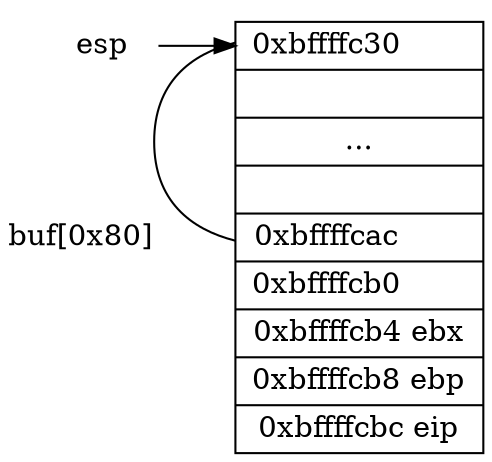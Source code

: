 digraph level1_stack{
    graph [
        rankdir = "LR"
    ];
    edge [
    ];
    /*
    subgraph stack_0 {
        style=filled;
        color=lightgrey;
        "s0_stack" [
            label = "
                0xbffffcb8 &nbsp;&nbsp;&nbsp;&nbsp;&nbsp; |
                <esp> 0xbffffcbc eip|
                <origin> 0xbffffcc0&nbsp;&nbsp;&nbsp;&nbsp;&nbsp;&nbsp;|..."
            shape = "record"
            labeljust = "l"
        ];
        "s0_esp" [
            label = "esp"
            shape = "plaintext"
        ];
        "s0_origin" [
            label = "调用前堆栈"
            shape = "plaintext"
        ];
        "s0_origin" -> "s0_stack":origin
        "s0_esp" -> "s0_stack":esp
    };
    */
    /*
    subgraph stack_1 {
        style=filled;
        color=lightgrey;
        "s1_stack" [
            label = "
                <esp> 0xbffffc2c &nbsp;&nbsp;&nbsp;&nbsp;&nbsp;|
                0xbffffc30 &nbsp;&nbsp;&nbsp;&nbsp;&nbsp;&nbsp;||...||
                0xbffffcb0 &nbsp;&nbsp;&nbsp;&nbsp;&nbsp;&nbsp;|
                0xbffffcb4 &nbsp;&nbsp;&nbsp;&nbsp;&nbsp;&nbsp;|
                0xbffffcb8 ebp|
                <ebp> 0xbffffcbb eip|
                0xbffffcc0"
            shape = "record"
            labeljust = "l"
        ];
        "s1_esp" [
            label = "esp"
            shape = "plaintext"
        ];
        "s1_esp" -> "s1_stack":esp
    };

    subgraph stack_2 {
        style=filled;
        color=lightgrey;
        "s2_stack" [
            label = "
                <esp> 0xbffffc20 &nbsp;&nbsp;0&nbsp;&nbsp; |
                0xbffffc24 ptr&nbsp; |
                0xbffffc28 256|
                0xbffffc2c &nbsp;&nbsp;&nbsp;&nbsp;&nbsp;&nbsp; |
                <buf_0> 0xbffffc30 &nbsp;&nbsp;&nbsp;&nbsp;&nbsp;&nbsp;||...||
                <buf_1> 0xbffffcac &nbsp;&nbsp;&nbsp;&nbsp;&nbsp;&nbsp;|
                0xbffffcb0 &nbsp;&nbsp;&nbsp;&nbsp;&nbsp;&nbsp;|
                0xbffffcb4 ebx|
                <ebp> 0xbffffcb8 ebp|
                0xbffffcbc eip"
            shape = "record"
            labeljust = "l"
        ];
        "s2_esp" [
            label = "esp"
            shape = "plaintext"
        ]
        "s2_esp" -> "s2_stack":esp
        "s2_stack":buf_0 -> "s2_stack":buf_1 [label="buf[0x80]",arrowhead="none"];
    };
    */

    subgraph stack_3 {
        style=filled;
        color=lightgrey;
        "s3_stack" [
            label = "
                <buf_0> 0xbffffc30 &nbsp;&nbsp;&nbsp;&nbsp;&nbsp;&nbsp;||...||
                <buf_1> 0xbffffcac &nbsp;&nbsp;&nbsp;&nbsp;&nbsp;&nbsp;|
                0xbffffcb0 &nbsp;&nbsp;&nbsp;&nbsp;&nbsp;&nbsp;|
                0xbffffcb4 ebx|
                <ebp> 0xbffffcb8 ebp|
                0xbffffcbc eip"
            shape = "record"
            labeljust = "l"
        ];
        "s3_esp" [
            label = "esp"
            shape = "plaintext"
        ]
        "s3_esp" -> "s3_stack":buf_0
        "s3_stack":buf_0 -> "s3_stack":buf_1 [label="buf[0x80]",arrowhead="none"];
    };
}
